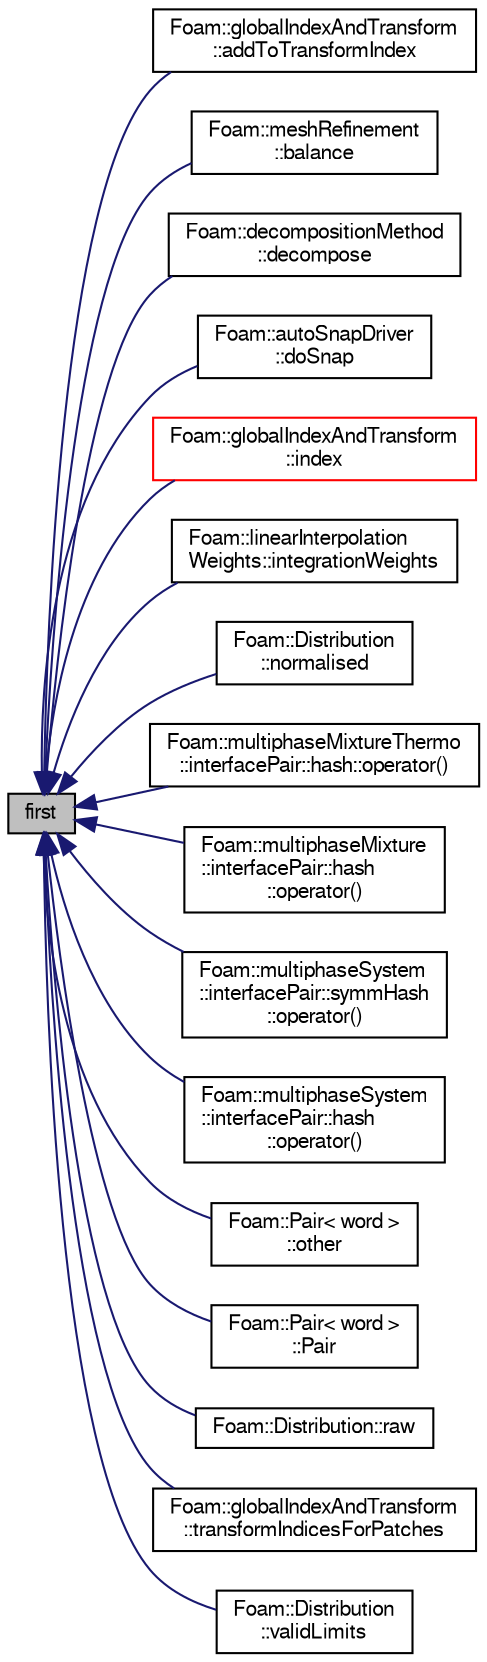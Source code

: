 digraph "first"
{
  bgcolor="transparent";
  edge [fontname="FreeSans",fontsize="10",labelfontname="FreeSans",labelfontsize="10"];
  node [fontname="FreeSans",fontsize="10",shape=record];
  rankdir="LR";
  Node1 [label="first",height=0.2,width=0.4,color="black", fillcolor="grey75", style="filled" fontcolor="black"];
  Node1 -> Node2 [dir="back",color="midnightblue",fontsize="10",style="solid",fontname="FreeSans"];
  Node2 [label="Foam::globalIndexAndTransform\l::addToTransformIndex",height=0.2,width=0.4,color="black",URL="$a00907.html#aa5ca2189f2ab3ddd22e4adef20976baf",tooltip="Add patch transformation to transformIndex. Return new. "];
  Node1 -> Node3 [dir="back",color="midnightblue",fontsize="10",style="solid",fontname="FreeSans"];
  Node3 [label="Foam::meshRefinement\l::balance",height=0.2,width=0.4,color="black",URL="$a01428.html#a64feb4b7a4116efb2111d5adf88b50a3",tooltip="Redecompose according to cell count. "];
  Node1 -> Node4 [dir="back",color="midnightblue",fontsize="10",style="solid",fontname="FreeSans"];
  Node4 [label="Foam::decompositionMethod\l::decompose",height=0.2,width=0.4,color="black",URL="$a00483.html#a9e5348f6d62778dc2721d9646d92c3d2"];
  Node1 -> Node5 [dir="back",color="midnightblue",fontsize="10",style="solid",fontname="FreeSans"];
  Node5 [label="Foam::autoSnapDriver\l::doSnap",height=0.2,width=0.4,color="black",URL="$a00079.html#adf0870a8be4483ecdb73b26b20d027ee"];
  Node1 -> Node6 [dir="back",color="midnightblue",fontsize="10",style="solid",fontname="FreeSans"];
  Node6 [label="Foam::globalIndexAndTransform\l::index",height=0.2,width=0.4,color="red",URL="$a00907.html#abca5287da59367ed8b030adc0a99b820",tooltip="Index carried by the object. "];
  Node1 -> Node7 [dir="back",color="midnightblue",fontsize="10",style="solid",fontname="FreeSans"];
  Node7 [label="Foam::linearInterpolation\lWeights::integrationWeights",height=0.2,width=0.4,color="black",URL="$a01300.html#abfea05ad0de4d62e56884979e004656d",tooltip="Calculate weights and indices to calculate integrand of t1..t2. "];
  Node1 -> Node8 [dir="back",color="midnightblue",fontsize="10",style="solid",fontname="FreeSans"];
  Node8 [label="Foam::Distribution\l::normalised",height=0.2,width=0.4,color="black",URL="$a00538.html#a0d37b28f72f3671726fd61a4959e4740",tooltip="Return the normalised distribution (probability density) "];
  Node1 -> Node9 [dir="back",color="midnightblue",fontsize="10",style="solid",fontname="FreeSans"];
  Node9 [label="Foam::multiphaseMixtureThermo\l::interfacePair::hash::operator()",height=0.2,width=0.4,color="black",URL="$a00942.html#add7812307a7b7bd9fd3b26129e704a46"];
  Node1 -> Node10 [dir="back",color="midnightblue",fontsize="10",style="solid",fontname="FreeSans"];
  Node10 [label="Foam::multiphaseMixture\l::interfacePair::hash\l::operator()",height=0.2,width=0.4,color="black",URL="$a00944.html#add7812307a7b7bd9fd3b26129e704a46"];
  Node1 -> Node11 [dir="back",color="midnightblue",fontsize="10",style="solid",fontname="FreeSans"];
  Node11 [label="Foam::multiphaseSystem\l::interfacePair::symmHash\l::operator()",height=0.2,width=0.4,color="black",URL="$a02467.html#add7812307a7b7bd9fd3b26129e704a46"];
  Node1 -> Node12 [dir="back",color="midnightblue",fontsize="10",style="solid",fontname="FreeSans"];
  Node12 [label="Foam::multiphaseSystem\l::interfacePair::hash\l::operator()",height=0.2,width=0.4,color="black",URL="$a00943.html#add7812307a7b7bd9fd3b26129e704a46"];
  Node1 -> Node13 [dir="back",color="midnightblue",fontsize="10",style="solid",fontname="FreeSans"];
  Node13 [label="Foam::Pair\< word \>\l::other",height=0.2,width=0.4,color="black",URL="$a01710.html#ab052b992c7e73fa2dcaab9f613f25f32",tooltip="Return other. "];
  Node1 -> Node14 [dir="back",color="midnightblue",fontsize="10",style="solid",fontname="FreeSans"];
  Node14 [label="Foam::Pair\< word \>\l::Pair",height=0.2,width=0.4,color="black",URL="$a01710.html#ab2954567b14e2f39fd86b58b1ecf5c40",tooltip="Construct from components. "];
  Node1 -> Node15 [dir="back",color="midnightblue",fontsize="10",style="solid",fontname="FreeSans"];
  Node15 [label="Foam::Distribution::raw",height=0.2,width=0.4,color="black",URL="$a00538.html#a534e886fbc527191f1449a00238be6b3",tooltip="Return the distribution of the total bin weights. "];
  Node1 -> Node16 [dir="back",color="midnightblue",fontsize="10",style="solid",fontname="FreeSans"];
  Node16 [label="Foam::globalIndexAndTransform\l::transformIndicesForPatches",height=0.2,width=0.4,color="black",URL="$a00907.html#aaeb707184c40773486e659fc31f007d4",tooltip="Access the all of the indices of the transform. "];
  Node1 -> Node17 [dir="back",color="midnightblue",fontsize="10",style="solid",fontname="FreeSans"];
  Node17 [label="Foam::Distribution\l::validLimits",height=0.2,width=0.4,color="black",URL="$a00538.html#a376a44980cd807789e5d3ad859bf5f06",tooltip="Returns the indices of the first and last non-zero entries. "];
}
